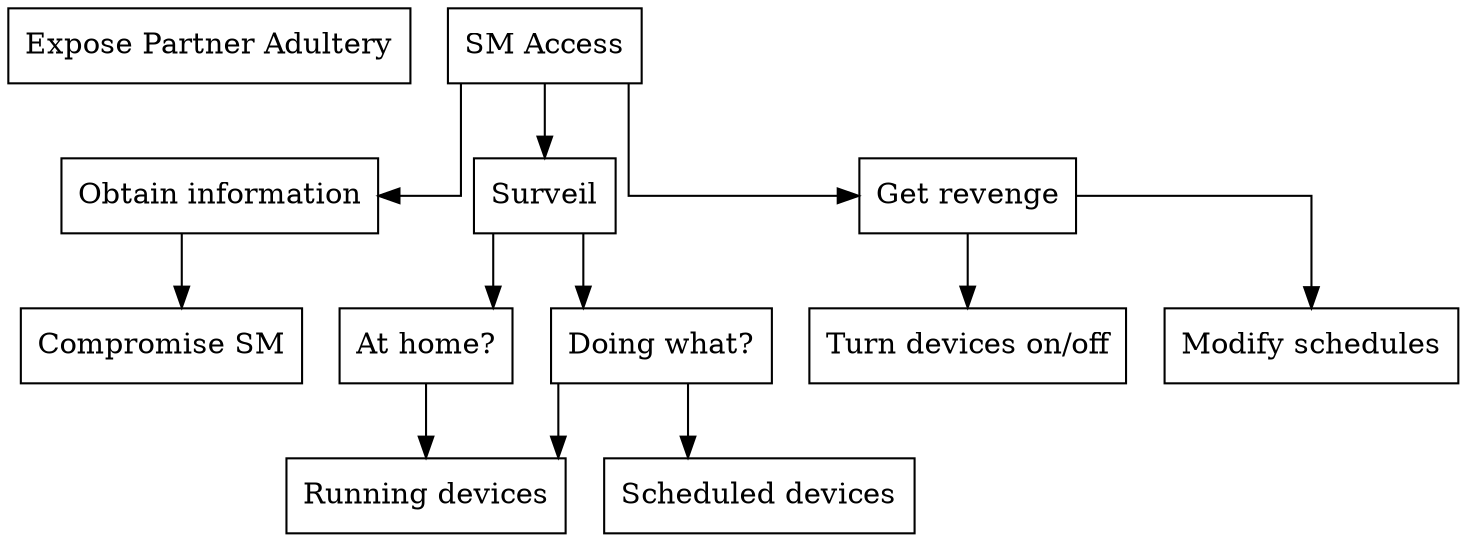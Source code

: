 digraph finite_state_machine {
  node [shape = rectangle];
  graph [splines=ortho];

  attack[label="Expose Partner Adultery"];
  sm_access[label = "SM Access",shape=AND];

  obtain_info[label="Obtain information"];
  sm_access->obtain_info;

    compromise_sm[label="Compromise SM"];
    obtain_info->compromise_sm;

  surveil[label="Surveil",shape=OR];
  sm_access->surveil;

    at_home[label="At home?"];
    surveil->at_home

      running_devices[label="Running devices"];
      at_home->running_devices;

    doing_what[label="Doing what?",shape=OR];
    surveil->doing_what;

      doing_what->running_devices;

      scheduled_devices[label="Scheduled devices"];
      doing_what->scheduled_devices;

  revenge[label="Get revenge",shape=OR];
  sm_access->revenge;

    turn_onoff[label="Turn devices on/off"];
    revenge->turn_onoff;

    modify_schedules[label="Modify schedules"];
    revenge->modify_schedules;
}
